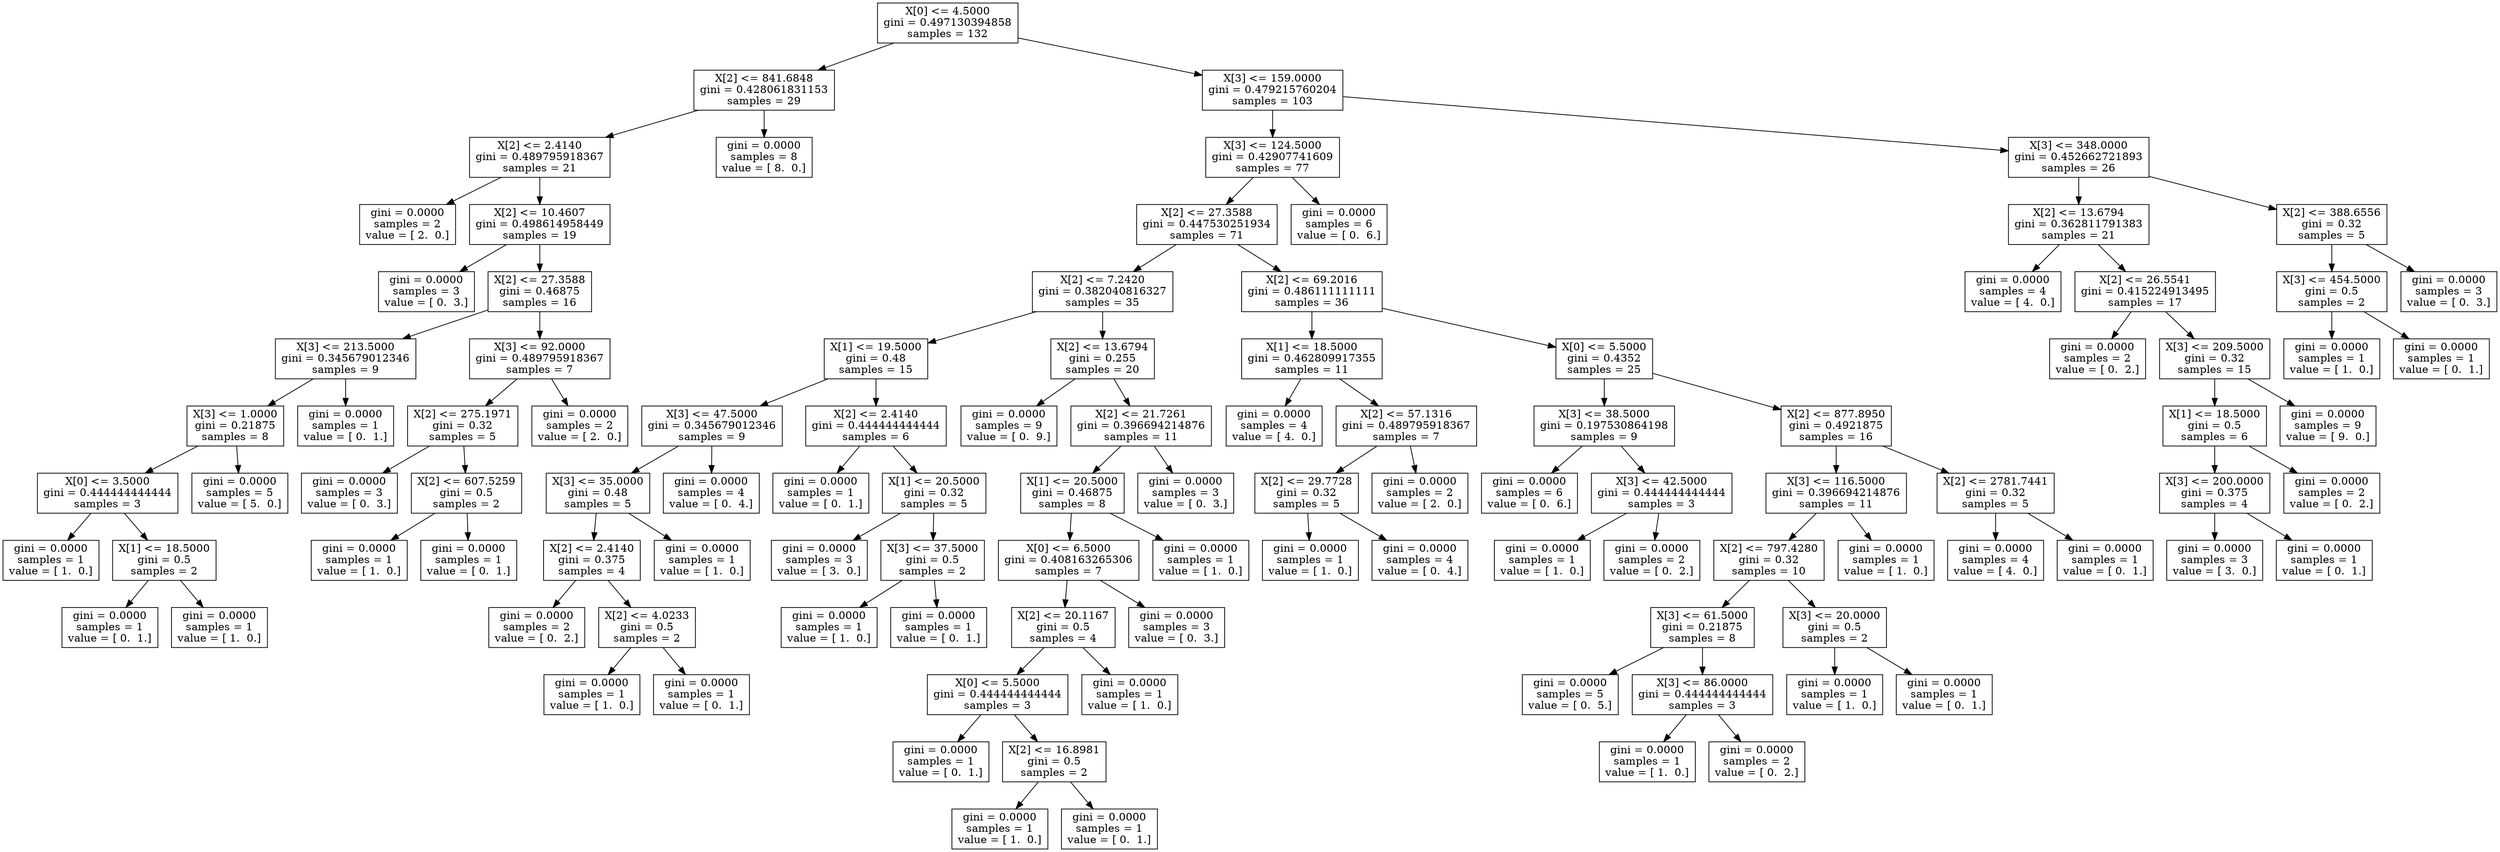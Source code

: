 digraph Tree {
0 [label="X[0] <= 4.5000\ngini = 0.497130394858\nsamples = 132", shape="box"] ;
1 [label="X[2] <= 841.6848\ngini = 0.428061831153\nsamples = 29", shape="box"] ;
0 -> 1 ;
2 [label="X[2] <= 2.4140\ngini = 0.489795918367\nsamples = 21", shape="box"] ;
1 -> 2 ;
3 [label="gini = 0.0000\nsamples = 2\nvalue = [ 2.  0.]", shape="box"] ;
2 -> 3 ;
4 [label="X[2] <= 10.4607\ngini = 0.498614958449\nsamples = 19", shape="box"] ;
2 -> 4 ;
5 [label="gini = 0.0000\nsamples = 3\nvalue = [ 0.  3.]", shape="box"] ;
4 -> 5 ;
6 [label="X[2] <= 27.3588\ngini = 0.46875\nsamples = 16", shape="box"] ;
4 -> 6 ;
7 [label="X[3] <= 213.5000\ngini = 0.345679012346\nsamples = 9", shape="box"] ;
6 -> 7 ;
8 [label="X[3] <= 1.0000\ngini = 0.21875\nsamples = 8", shape="box"] ;
7 -> 8 ;
9 [label="X[0] <= 3.5000\ngini = 0.444444444444\nsamples = 3", shape="box"] ;
8 -> 9 ;
10 [label="gini = 0.0000\nsamples = 1\nvalue = [ 1.  0.]", shape="box"] ;
9 -> 10 ;
11 [label="X[1] <= 18.5000\ngini = 0.5\nsamples = 2", shape="box"] ;
9 -> 11 ;
12 [label="gini = 0.0000\nsamples = 1\nvalue = [ 0.  1.]", shape="box"] ;
11 -> 12 ;
13 [label="gini = 0.0000\nsamples = 1\nvalue = [ 1.  0.]", shape="box"] ;
11 -> 13 ;
14 [label="gini = 0.0000\nsamples = 5\nvalue = [ 5.  0.]", shape="box"] ;
8 -> 14 ;
15 [label="gini = 0.0000\nsamples = 1\nvalue = [ 0.  1.]", shape="box"] ;
7 -> 15 ;
16 [label="X[3] <= 92.0000\ngini = 0.489795918367\nsamples = 7", shape="box"] ;
6 -> 16 ;
17 [label="X[2] <= 275.1971\ngini = 0.32\nsamples = 5", shape="box"] ;
16 -> 17 ;
18 [label="gini = 0.0000\nsamples = 3\nvalue = [ 0.  3.]", shape="box"] ;
17 -> 18 ;
19 [label="X[2] <= 607.5259\ngini = 0.5\nsamples = 2", shape="box"] ;
17 -> 19 ;
20 [label="gini = 0.0000\nsamples = 1\nvalue = [ 1.  0.]", shape="box"] ;
19 -> 20 ;
21 [label="gini = 0.0000\nsamples = 1\nvalue = [ 0.  1.]", shape="box"] ;
19 -> 21 ;
22 [label="gini = 0.0000\nsamples = 2\nvalue = [ 2.  0.]", shape="box"] ;
16 -> 22 ;
23 [label="gini = 0.0000\nsamples = 8\nvalue = [ 8.  0.]", shape="box"] ;
1 -> 23 ;
24 [label="X[3] <= 159.0000\ngini = 0.479215760204\nsamples = 103", shape="box"] ;
0 -> 24 ;
25 [label="X[3] <= 124.5000\ngini = 0.42907741609\nsamples = 77", shape="box"] ;
24 -> 25 ;
26 [label="X[2] <= 27.3588\ngini = 0.447530251934\nsamples = 71", shape="box"] ;
25 -> 26 ;
27 [label="X[2] <= 7.2420\ngini = 0.382040816327\nsamples = 35", shape="box"] ;
26 -> 27 ;
28 [label="X[1] <= 19.5000\ngini = 0.48\nsamples = 15", shape="box"] ;
27 -> 28 ;
29 [label="X[3] <= 47.5000\ngini = 0.345679012346\nsamples = 9", shape="box"] ;
28 -> 29 ;
30 [label="X[3] <= 35.0000\ngini = 0.48\nsamples = 5", shape="box"] ;
29 -> 30 ;
31 [label="X[2] <= 2.4140\ngini = 0.375\nsamples = 4", shape="box"] ;
30 -> 31 ;
32 [label="gini = 0.0000\nsamples = 2\nvalue = [ 0.  2.]", shape="box"] ;
31 -> 32 ;
33 [label="X[2] <= 4.0233\ngini = 0.5\nsamples = 2", shape="box"] ;
31 -> 33 ;
34 [label="gini = 0.0000\nsamples = 1\nvalue = [ 1.  0.]", shape="box"] ;
33 -> 34 ;
35 [label="gini = 0.0000\nsamples = 1\nvalue = [ 0.  1.]", shape="box"] ;
33 -> 35 ;
36 [label="gini = 0.0000\nsamples = 1\nvalue = [ 1.  0.]", shape="box"] ;
30 -> 36 ;
37 [label="gini = 0.0000\nsamples = 4\nvalue = [ 0.  4.]", shape="box"] ;
29 -> 37 ;
38 [label="X[2] <= 2.4140\ngini = 0.444444444444\nsamples = 6", shape="box"] ;
28 -> 38 ;
39 [label="gini = 0.0000\nsamples = 1\nvalue = [ 0.  1.]", shape="box"] ;
38 -> 39 ;
40 [label="X[1] <= 20.5000\ngini = 0.32\nsamples = 5", shape="box"] ;
38 -> 40 ;
41 [label="gini = 0.0000\nsamples = 3\nvalue = [ 3.  0.]", shape="box"] ;
40 -> 41 ;
42 [label="X[3] <= 37.5000\ngini = 0.5\nsamples = 2", shape="box"] ;
40 -> 42 ;
43 [label="gini = 0.0000\nsamples = 1\nvalue = [ 1.  0.]", shape="box"] ;
42 -> 43 ;
44 [label="gini = 0.0000\nsamples = 1\nvalue = [ 0.  1.]", shape="box"] ;
42 -> 44 ;
45 [label="X[2] <= 13.6794\ngini = 0.255\nsamples = 20", shape="box"] ;
27 -> 45 ;
46 [label="gini = 0.0000\nsamples = 9\nvalue = [ 0.  9.]", shape="box"] ;
45 -> 46 ;
47 [label="X[2] <= 21.7261\ngini = 0.396694214876\nsamples = 11", shape="box"] ;
45 -> 47 ;
48 [label="X[1] <= 20.5000\ngini = 0.46875\nsamples = 8", shape="box"] ;
47 -> 48 ;
49 [label="X[0] <= 6.5000\ngini = 0.408163265306\nsamples = 7", shape="box"] ;
48 -> 49 ;
50 [label="X[2] <= 20.1167\ngini = 0.5\nsamples = 4", shape="box"] ;
49 -> 50 ;
51 [label="X[0] <= 5.5000\ngini = 0.444444444444\nsamples = 3", shape="box"] ;
50 -> 51 ;
52 [label="gini = 0.0000\nsamples = 1\nvalue = [ 0.  1.]", shape="box"] ;
51 -> 52 ;
53 [label="X[2] <= 16.8981\ngini = 0.5\nsamples = 2", shape="box"] ;
51 -> 53 ;
54 [label="gini = 0.0000\nsamples = 1\nvalue = [ 1.  0.]", shape="box"] ;
53 -> 54 ;
55 [label="gini = 0.0000\nsamples = 1\nvalue = [ 0.  1.]", shape="box"] ;
53 -> 55 ;
56 [label="gini = 0.0000\nsamples = 1\nvalue = [ 1.  0.]", shape="box"] ;
50 -> 56 ;
57 [label="gini = 0.0000\nsamples = 3\nvalue = [ 0.  3.]", shape="box"] ;
49 -> 57 ;
58 [label="gini = 0.0000\nsamples = 1\nvalue = [ 1.  0.]", shape="box"] ;
48 -> 58 ;
59 [label="gini = 0.0000\nsamples = 3\nvalue = [ 0.  3.]", shape="box"] ;
47 -> 59 ;
60 [label="X[2] <= 69.2016\ngini = 0.486111111111\nsamples = 36", shape="box"] ;
26 -> 60 ;
61 [label="X[1] <= 18.5000\ngini = 0.462809917355\nsamples = 11", shape="box"] ;
60 -> 61 ;
62 [label="gini = 0.0000\nsamples = 4\nvalue = [ 4.  0.]", shape="box"] ;
61 -> 62 ;
63 [label="X[2] <= 57.1316\ngini = 0.489795918367\nsamples = 7", shape="box"] ;
61 -> 63 ;
64 [label="X[2] <= 29.7728\ngini = 0.32\nsamples = 5", shape="box"] ;
63 -> 64 ;
65 [label="gini = 0.0000\nsamples = 1\nvalue = [ 1.  0.]", shape="box"] ;
64 -> 65 ;
66 [label="gini = 0.0000\nsamples = 4\nvalue = [ 0.  4.]", shape="box"] ;
64 -> 66 ;
67 [label="gini = 0.0000\nsamples = 2\nvalue = [ 2.  0.]", shape="box"] ;
63 -> 67 ;
68 [label="X[0] <= 5.5000\ngini = 0.4352\nsamples = 25", shape="box"] ;
60 -> 68 ;
69 [label="X[3] <= 38.5000\ngini = 0.197530864198\nsamples = 9", shape="box"] ;
68 -> 69 ;
70 [label="gini = 0.0000\nsamples = 6\nvalue = [ 0.  6.]", shape="box"] ;
69 -> 70 ;
71 [label="X[3] <= 42.5000\ngini = 0.444444444444\nsamples = 3", shape="box"] ;
69 -> 71 ;
72 [label="gini = 0.0000\nsamples = 1\nvalue = [ 1.  0.]", shape="box"] ;
71 -> 72 ;
73 [label="gini = 0.0000\nsamples = 2\nvalue = [ 0.  2.]", shape="box"] ;
71 -> 73 ;
74 [label="X[2] <= 877.8950\ngini = 0.4921875\nsamples = 16", shape="box"] ;
68 -> 74 ;
75 [label="X[3] <= 116.5000\ngini = 0.396694214876\nsamples = 11", shape="box"] ;
74 -> 75 ;
76 [label="X[2] <= 797.4280\ngini = 0.32\nsamples = 10", shape="box"] ;
75 -> 76 ;
77 [label="X[3] <= 61.5000\ngini = 0.21875\nsamples = 8", shape="box"] ;
76 -> 77 ;
78 [label="gini = 0.0000\nsamples = 5\nvalue = [ 0.  5.]", shape="box"] ;
77 -> 78 ;
79 [label="X[3] <= 86.0000\ngini = 0.444444444444\nsamples = 3", shape="box"] ;
77 -> 79 ;
80 [label="gini = 0.0000\nsamples = 1\nvalue = [ 1.  0.]", shape="box"] ;
79 -> 80 ;
81 [label="gini = 0.0000\nsamples = 2\nvalue = [ 0.  2.]", shape="box"] ;
79 -> 81 ;
82 [label="X[3] <= 20.0000\ngini = 0.5\nsamples = 2", shape="box"] ;
76 -> 82 ;
83 [label="gini = 0.0000\nsamples = 1\nvalue = [ 1.  0.]", shape="box"] ;
82 -> 83 ;
84 [label="gini = 0.0000\nsamples = 1\nvalue = [ 0.  1.]", shape="box"] ;
82 -> 84 ;
85 [label="gini = 0.0000\nsamples = 1\nvalue = [ 1.  0.]", shape="box"] ;
75 -> 85 ;
86 [label="X[2] <= 2781.7441\ngini = 0.32\nsamples = 5", shape="box"] ;
74 -> 86 ;
87 [label="gini = 0.0000\nsamples = 4\nvalue = [ 4.  0.]", shape="box"] ;
86 -> 87 ;
88 [label="gini = 0.0000\nsamples = 1\nvalue = [ 0.  1.]", shape="box"] ;
86 -> 88 ;
89 [label="gini = 0.0000\nsamples = 6\nvalue = [ 0.  6.]", shape="box"] ;
25 -> 89 ;
90 [label="X[3] <= 348.0000\ngini = 0.452662721893\nsamples = 26", shape="box"] ;
24 -> 90 ;
91 [label="X[2] <= 13.6794\ngini = 0.362811791383\nsamples = 21", shape="box"] ;
90 -> 91 ;
92 [label="gini = 0.0000\nsamples = 4\nvalue = [ 4.  0.]", shape="box"] ;
91 -> 92 ;
93 [label="X[2] <= 26.5541\ngini = 0.415224913495\nsamples = 17", shape="box"] ;
91 -> 93 ;
94 [label="gini = 0.0000\nsamples = 2\nvalue = [ 0.  2.]", shape="box"] ;
93 -> 94 ;
95 [label="X[3] <= 209.5000\ngini = 0.32\nsamples = 15", shape="box"] ;
93 -> 95 ;
96 [label="X[1] <= 18.5000\ngini = 0.5\nsamples = 6", shape="box"] ;
95 -> 96 ;
97 [label="X[3] <= 200.0000\ngini = 0.375\nsamples = 4", shape="box"] ;
96 -> 97 ;
98 [label="gini = 0.0000\nsamples = 3\nvalue = [ 3.  0.]", shape="box"] ;
97 -> 98 ;
99 [label="gini = 0.0000\nsamples = 1\nvalue = [ 0.  1.]", shape="box"] ;
97 -> 99 ;
100 [label="gini = 0.0000\nsamples = 2\nvalue = [ 0.  2.]", shape="box"] ;
96 -> 100 ;
101 [label="gini = 0.0000\nsamples = 9\nvalue = [ 9.  0.]", shape="box"] ;
95 -> 101 ;
102 [label="X[2] <= 388.6556\ngini = 0.32\nsamples = 5", shape="box"] ;
90 -> 102 ;
103 [label="X[3] <= 454.5000\ngini = 0.5\nsamples = 2", shape="box"] ;
102 -> 103 ;
104 [label="gini = 0.0000\nsamples = 1\nvalue = [ 1.  0.]", shape="box"] ;
103 -> 104 ;
105 [label="gini = 0.0000\nsamples = 1\nvalue = [ 0.  1.]", shape="box"] ;
103 -> 105 ;
106 [label="gini = 0.0000\nsamples = 3\nvalue = [ 0.  3.]", shape="box"] ;
102 -> 106 ;
}